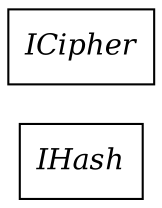 strict digraph interface_diagram {
  rankdir=LR;
  IHash[
    label="IHash",
    URL="IHash.html",
    tooltip="com.sekati.crypt.IHash",
    fontname="Times-Italic",
    shape="record"
  ];
  ICipher[
    label="ICipher",
    URL="ICipher.html",
    tooltip="com.sekati.crypt.ICipher",
    fontname="Times-Italic",
    shape="record"
  ];
}
